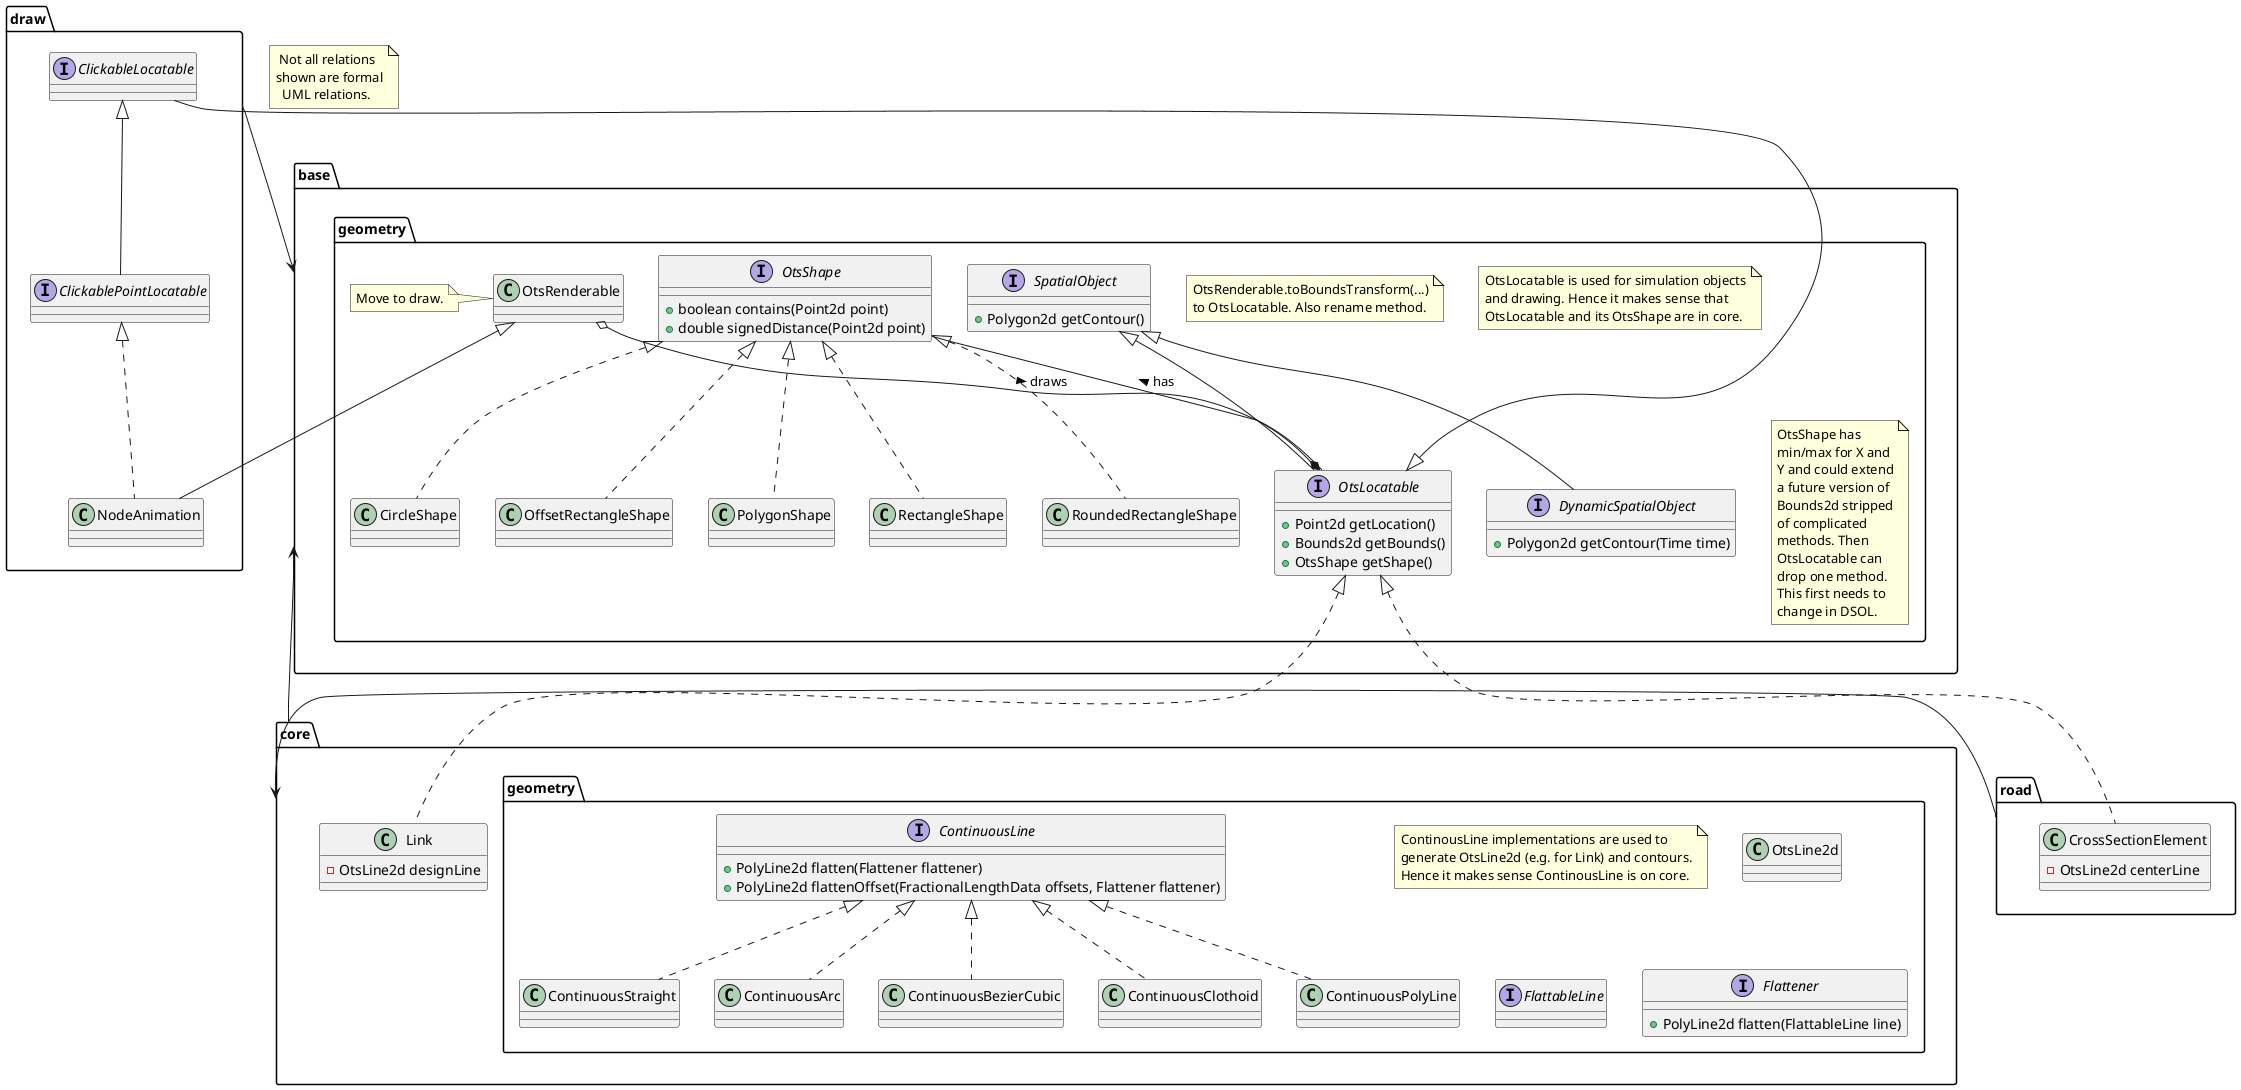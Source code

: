 @startuml

note as N1
     Not all relations 
    shown are formal
      UML relations.
end note

package base.geometry {
    note as N1
        OtsRenderable.toBoundsTransform(...)
        to OtsLocatable. Also rename method.
    end note
    
    note as N2
        OtsLocatable is used for simulation objects
        and drawing. Hence it makes sense that
        OtsLocatable and its OtsShape are in core.
    end note
    
    note as N3
        OtsShape has 
        min/max for X and 
        Y and could extend
        a future version of
        Bounds2d stripped
        of complicated
        methods. Then
        OtsLocatable can
        drop one method.
        This first needs to
        change in DSOL. 
    end note

    interface SpatialObject {
        + Polygon2d getContour()
    }

    interface DynamicSpatialObject extends SpatialObject {
        + Polygon2d getContour(Time time)
    }

    interface OtsLocatable extends SpatialObject {
        + Point2d getLocation()
        + Bounds2d getBounds()
        + OtsShape getShape()
    }
    OtsShape --* OtsLocatable: < has
    
    interface OtsShape {
        + boolean contains(Point2d point)
        + double signedDistance(Point2d point)
    }

    class CircleShape implements OtsShape
    class OffsetRectangleShape implements OtsShape
    class PolygonShape implements OtsShape
    class RectangleShape implements OtsShape
    class RoundedRectangleShape implements OtsShape

    class OtsRenderable
    note left of OtsRenderable: Move to draw.
    OtsRenderable o-- OtsLocatable: draws >
}

package core {
    class Link implements base.geometry.OtsLocatable {
        - OtsLine2d designLine
    }

    'class Node implements base.geometry.OtsLocatable

    'class Gtu implements base.geometry.OtsLocatable, base.geometry.DynamicSpatialObject

    'interface LocatedObject extends base.geometry.OtsLocatable {
    '    + Length getHeight()
    '    + String getFullId()
    '}

    'class StaticObject implements LocatedObject
    
    package geometry {
        note as N1
            ContinousLine implementations are used to 
            generate OtsLine2d (e.g. for Link) and contours.
            Hence it makes sense ContinousLine is on core.
        end note
    
        class OtsLine2d
        
        interface FlattableLine
        
        interface Flattener {
            + PolyLine2d flatten(FlattableLine line)
        }
        
        interface ContinuousLine {
            + PolyLine2d flatten(Flattener flattener)
            + PolyLine2d flattenOffset(FractionalLengthData offsets, Flattener flattener)
        }
        
        class ContinuousArc implements ContinuousLine
        class ContinuousBezierCubic implements ContinuousLine
        class ContinuousClothoid implements ContinuousLine
        class ContinuousPolyLine implements ContinuousLine
        class ContinuousStraight implements ContinuousLine
    }
}
core --> base

package draw {
    interface ClickableLocatable extends base.geometry.OtsLocatable

    interface ClickablePointLocatable extends draw.ClickableLocatable

    class NodeAnimation extends base.geometry.OtsRenderable implements draw.ClickablePointLocatable
}
draw --> base

package road {
    class CrossSectionElement implements base.geometry.OtsLocatable {
        - OtsLine2d centerLine
    }

    'class Lane extends road.CrossSectionElement

    'interface LaneBasedObject extends core.LocatedObject {
    '    + Lane getLane()
    '    + Length getLongitudinalPosition()
    '    + Length getLength()
    '    + PolyLine2d getLine()
    '}

    'class LaneBasedGtu extends core.Gtu implements road.LaneBasedObject

    'interface Detector extends core.LocatedObject
}
road --> core

@enduml